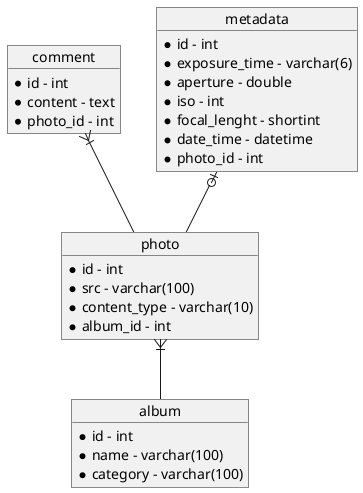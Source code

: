 @startuml
object photo{
 *id - int
 *src - varchar(100)
 *content_type - varchar(10)
 *album_id - int
}

object album{
 *id - int
 *name - varchar(100)
 *category - varchar(100)
}

object comment{
 *id - int
 *content - text
 *photo_id - int
}

object metadata{
 *id - int
 *exposure_time - varchar(6)
 *aperture - double
 *iso - int
 *focal_lenght - shortint
 *date_time - datetime
 *photo_id - int
}

photo }|-- album
comment }|-- photo
metadata |o-- photo
@enduml